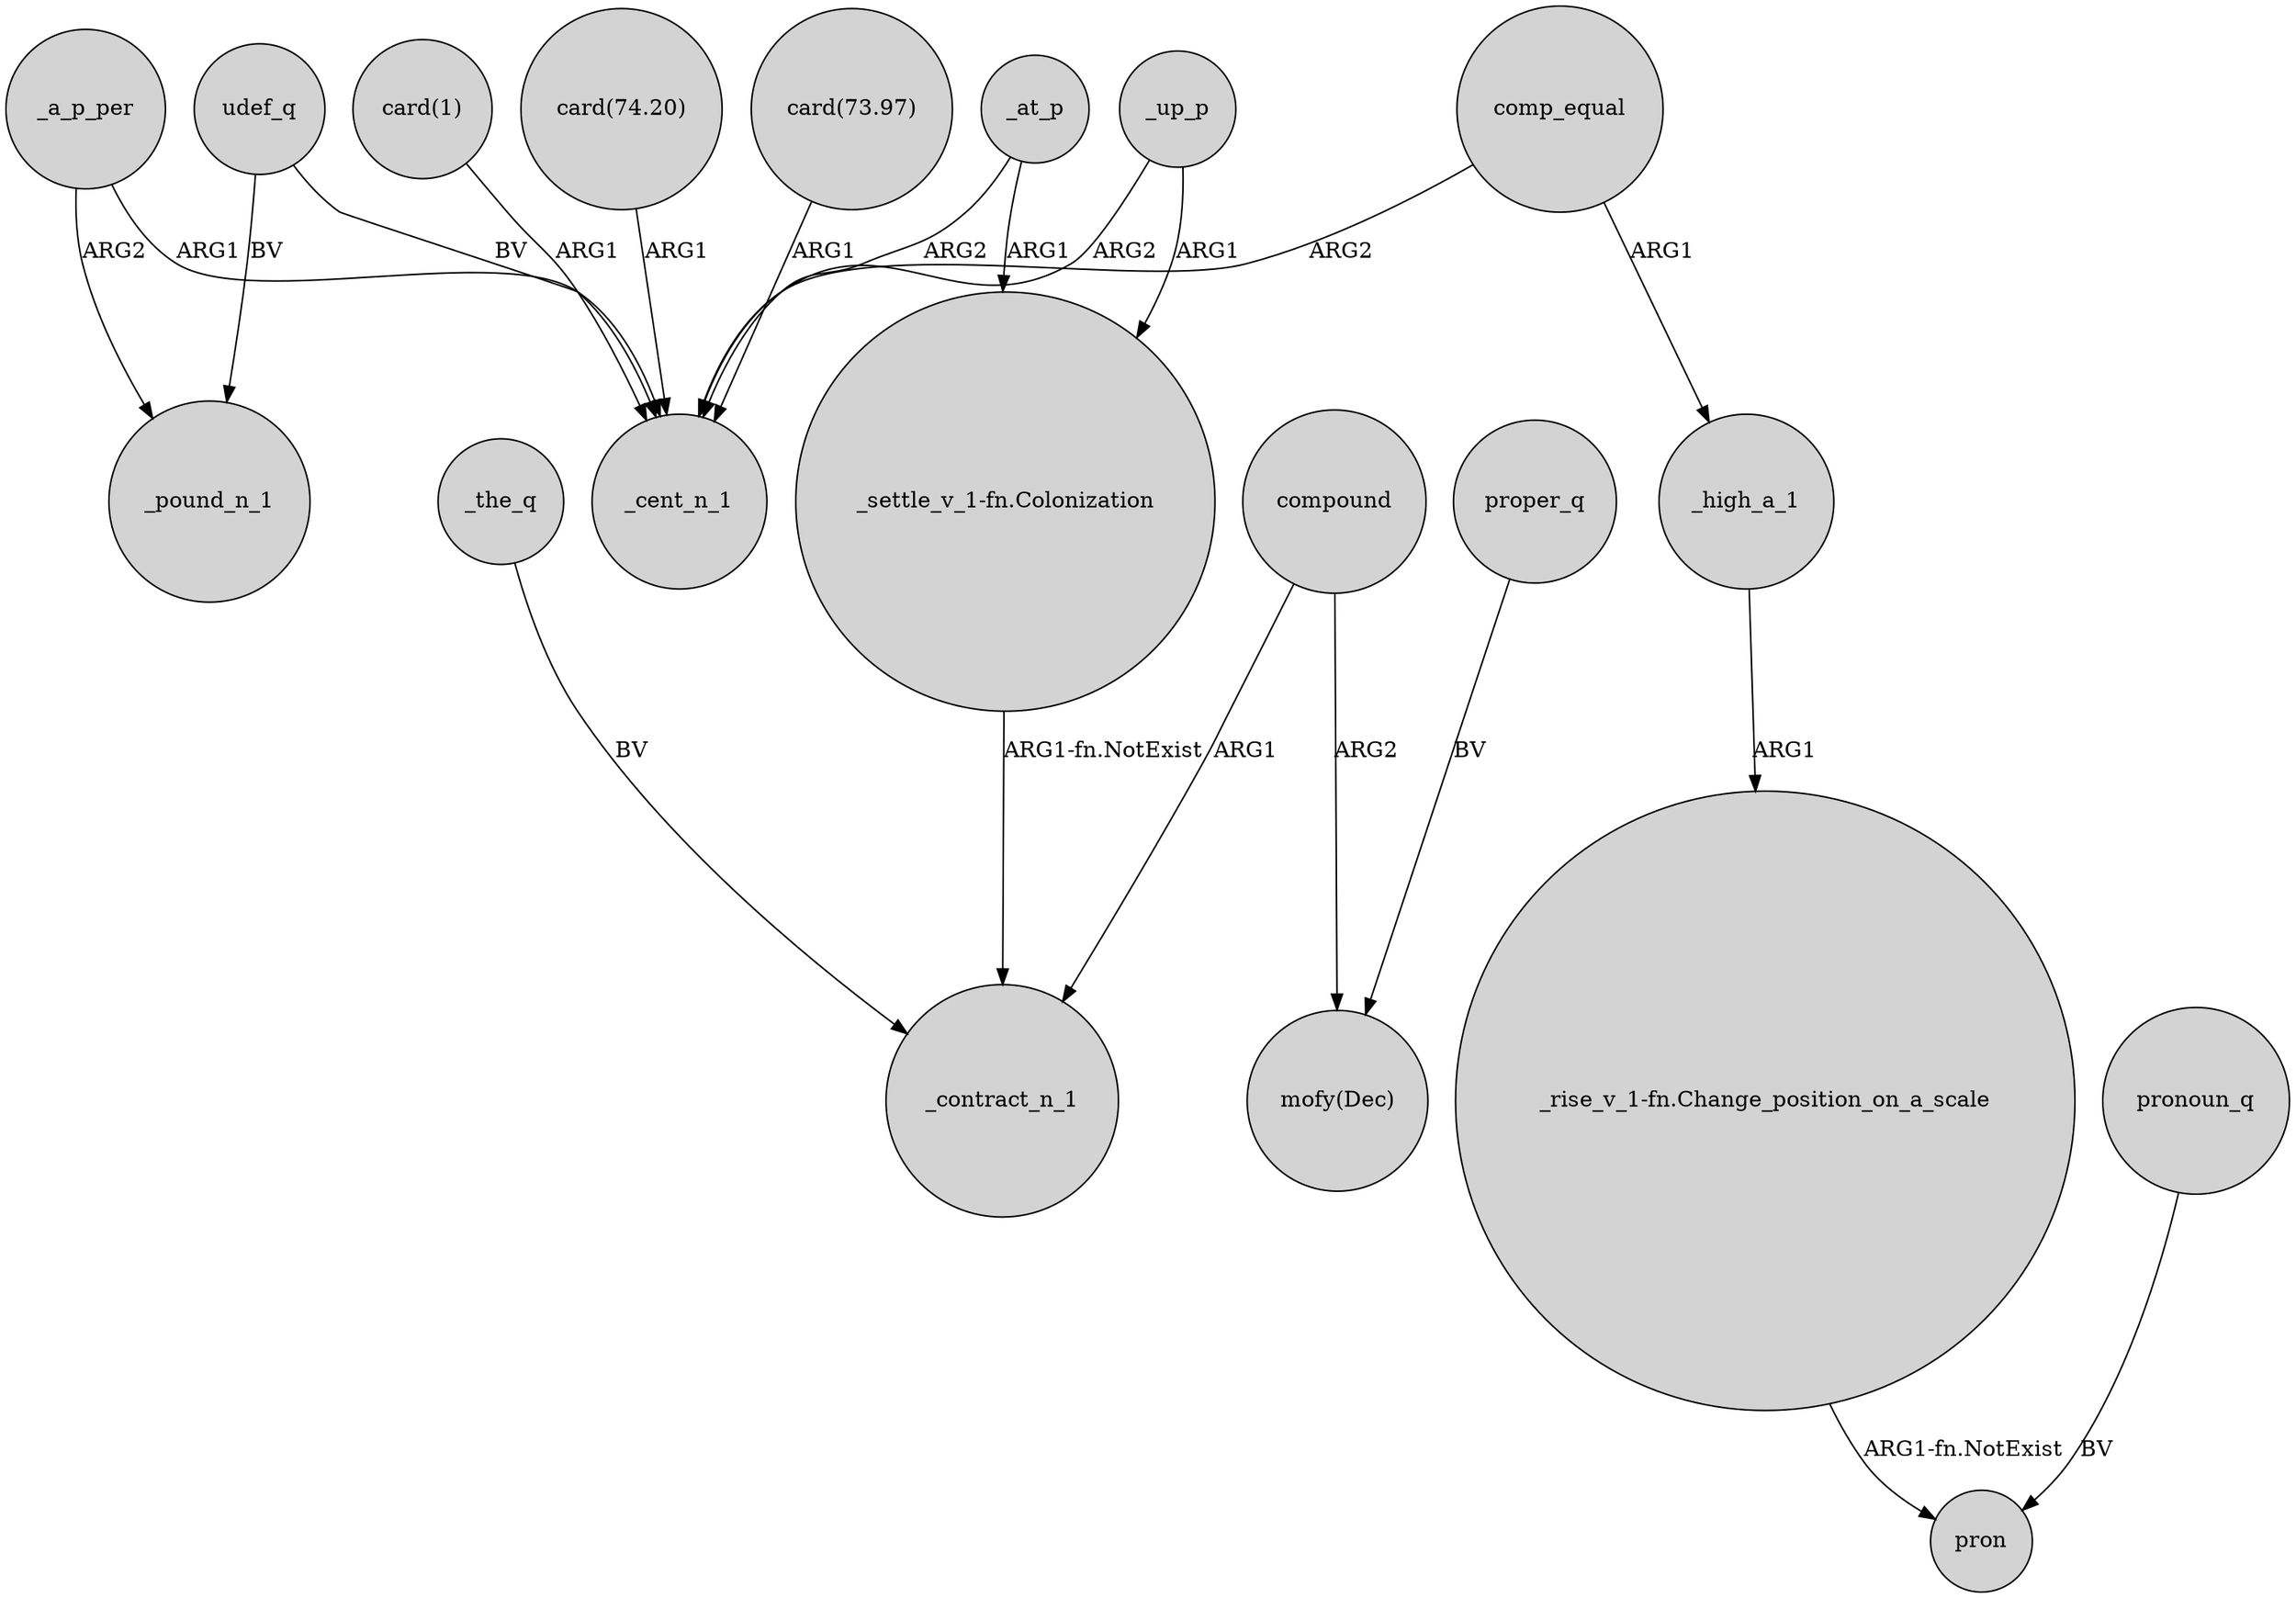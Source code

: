 digraph {
	node [shape=circle style=filled]
	_a_p_per -> _pound_n_1 [label=ARG2]
	_up_p -> "_settle_v_1-fn.Colonization" [label=ARG1]
	_at_p -> "_settle_v_1-fn.Colonization" [label=ARG1]
	"card(1)" -> _cent_n_1 [label=ARG1]
	"card(74.20)" -> _cent_n_1 [label=ARG1]
	proper_q -> "mofy(Dec)" [label=BV]
	comp_equal -> _cent_n_1 [label=ARG2]
	comp_equal -> _high_a_1 [label=ARG1]
	_high_a_1 -> "_rise_v_1-fn.Change_position_on_a_scale" [label=ARG1]
	compound -> _contract_n_1 [label=ARG1]
	udef_q -> _cent_n_1 [label=BV]
	udef_q -> _pound_n_1 [label=BV]
	pronoun_q -> pron [label=BV]
	_the_q -> _contract_n_1 [label=BV]
	"_rise_v_1-fn.Change_position_on_a_scale" -> pron [label="ARG1-fn.NotExist"]
	_a_p_per -> _cent_n_1 [label=ARG1]
	"card(73.97)" -> _cent_n_1 [label=ARG1]
	_up_p -> _cent_n_1 [label=ARG2]
	_at_p -> _cent_n_1 [label=ARG2]
	"_settle_v_1-fn.Colonization" -> _contract_n_1 [label="ARG1-fn.NotExist"]
	compound -> "mofy(Dec)" [label=ARG2]
}
